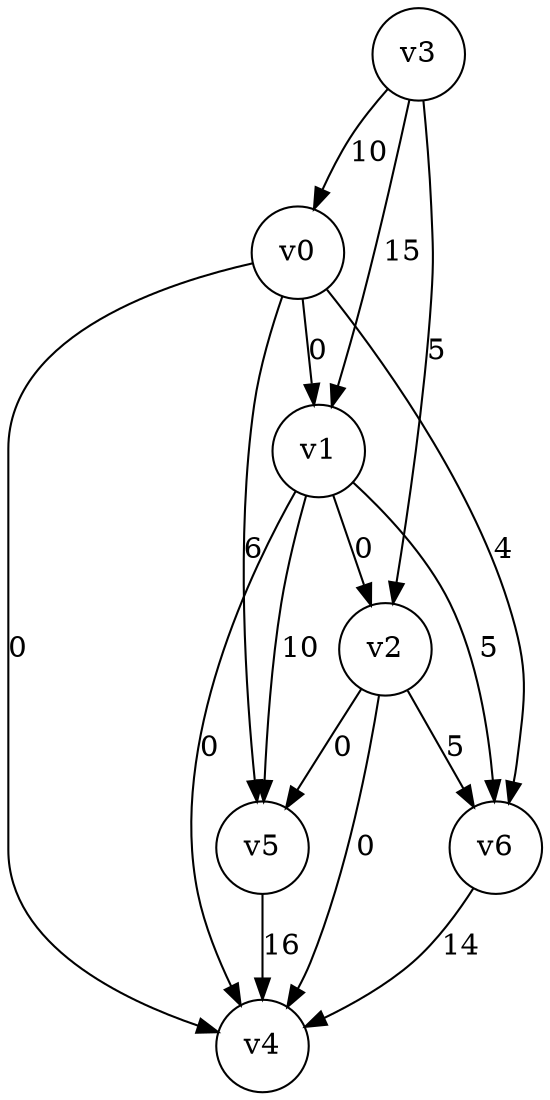 digraph
{
	node [shape=circle, label="v0"] 0;
	node [shape=circle, label="v1"] 1;
	node [shape=circle, label="v2"] 2;
	node [shape=circle, label="v3"] 3;
	node [shape=circle, label="v4"] 4;
	node [shape=circle, label="v5"] 5;
	node [shape=circle, label="v6"] 6;
	0 -> 1 [label="0"]
	0 -> 4 [label="0"]
	0 -> 5 [label="6"]
	0 -> 6 [label="4"]
	1 -> 2 [label="0"]
	1 -> 4 [label="0"]
	1 -> 5 [label="10"]
	1 -> 6 [label="5"]
	2 -> 4 [label="0"]
	2 -> 5 [label="0"]
	2 -> 6 [label="5"]
	3 -> 0 [label="10"]
	3 -> 1 [label="15"]
	3 -> 2 [label="5"]
	5 -> 4 [label="16"]
	6 -> 4 [label="14"]
}
